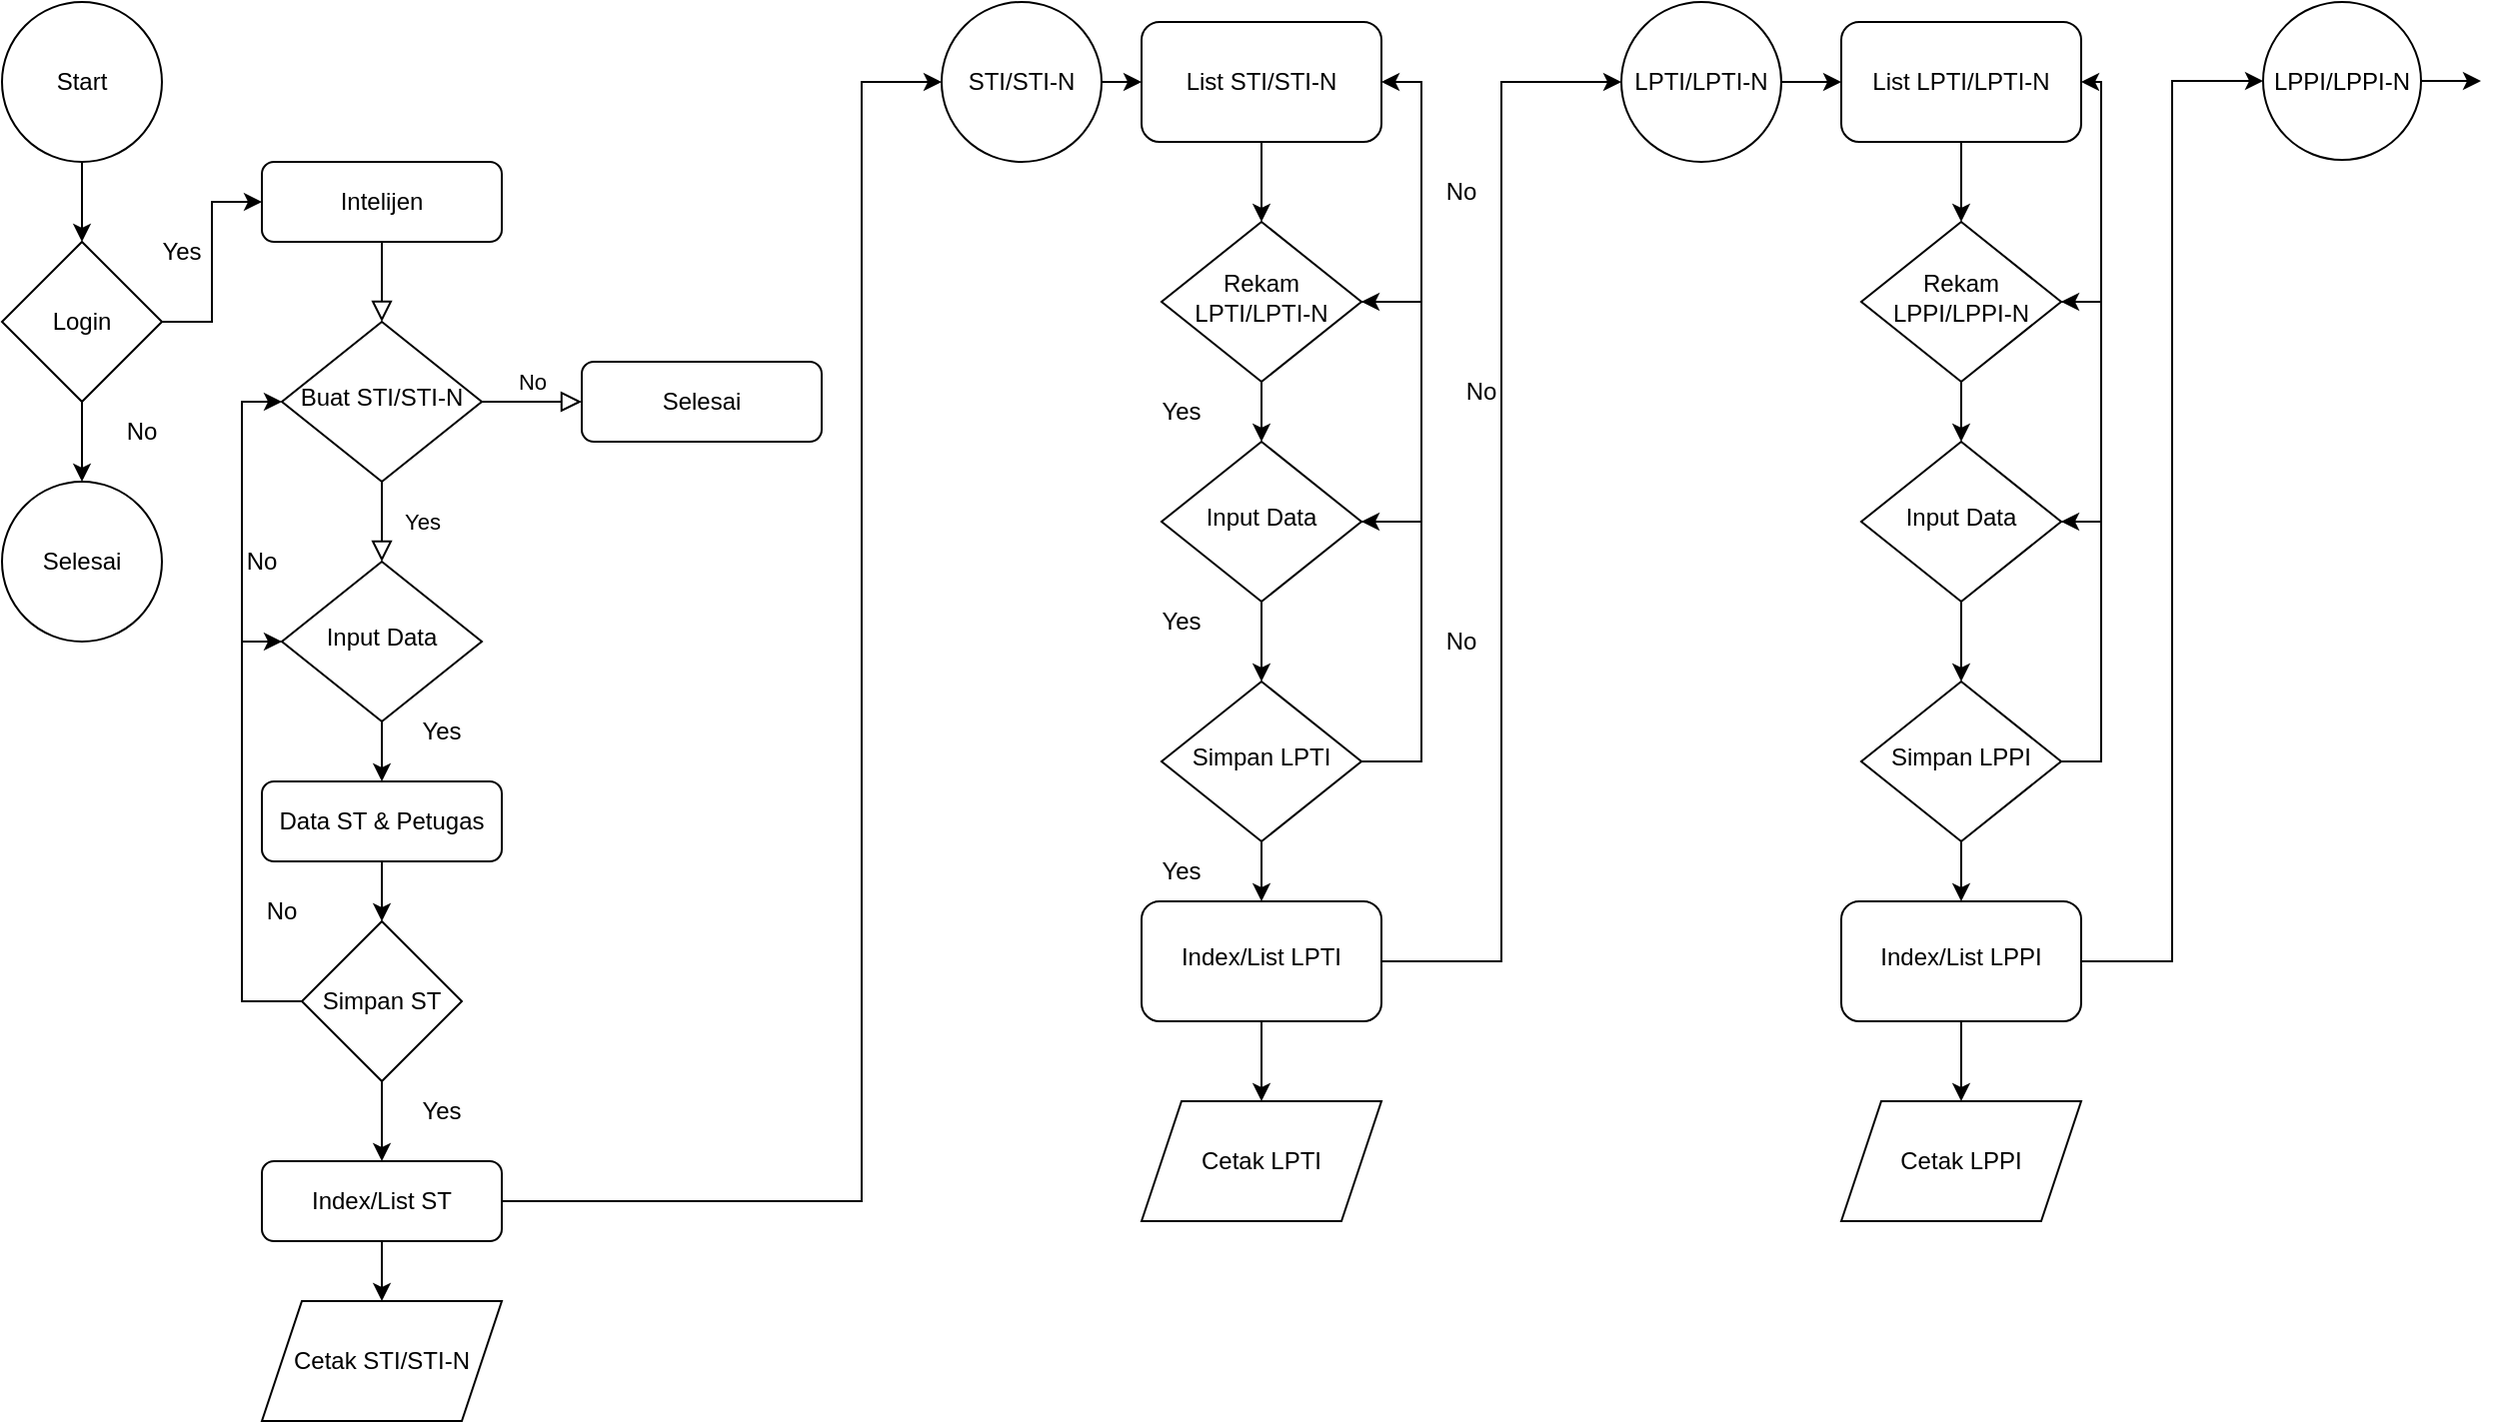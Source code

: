 <mxfile version="16.5.2" type="github">
  <diagram id="C5RBs43oDa-KdzZeNtuy" name="Page-1">
    <mxGraphModel dx="1038" dy="547" grid="1" gridSize="10" guides="1" tooltips="1" connect="1" arrows="1" fold="1" page="1" pageScale="1" pageWidth="827" pageHeight="1169" math="0" shadow="0">
      <root>
        <mxCell id="WIyWlLk6GJQsqaUBKTNV-0" />
        <mxCell id="WIyWlLk6GJQsqaUBKTNV-1" parent="WIyWlLk6GJQsqaUBKTNV-0" />
        <mxCell id="WIyWlLk6GJQsqaUBKTNV-2" value="" style="rounded=0;html=1;jettySize=auto;orthogonalLoop=1;fontSize=11;endArrow=block;endFill=0;endSize=8;strokeWidth=1;shadow=0;labelBackgroundColor=none;edgeStyle=orthogonalEdgeStyle;" parent="WIyWlLk6GJQsqaUBKTNV-1" source="WIyWlLk6GJQsqaUBKTNV-3" target="WIyWlLk6GJQsqaUBKTNV-6" edge="1">
          <mxGeometry relative="1" as="geometry" />
        </mxCell>
        <mxCell id="WIyWlLk6GJQsqaUBKTNV-3" value="Intelijen" style="rounded=1;whiteSpace=wrap;html=1;fontSize=12;glass=0;strokeWidth=1;shadow=0;" parent="WIyWlLk6GJQsqaUBKTNV-1" vertex="1">
          <mxGeometry x="160" y="90" width="120" height="40" as="geometry" />
        </mxCell>
        <mxCell id="WIyWlLk6GJQsqaUBKTNV-4" value="Yes" style="rounded=0;html=1;jettySize=auto;orthogonalLoop=1;fontSize=11;endArrow=block;endFill=0;endSize=8;strokeWidth=1;shadow=0;labelBackgroundColor=none;edgeStyle=orthogonalEdgeStyle;" parent="WIyWlLk6GJQsqaUBKTNV-1" source="WIyWlLk6GJQsqaUBKTNV-6" target="WIyWlLk6GJQsqaUBKTNV-10" edge="1">
          <mxGeometry y="20" relative="1" as="geometry">
            <mxPoint as="offset" />
          </mxGeometry>
        </mxCell>
        <mxCell id="WIyWlLk6GJQsqaUBKTNV-5" value="No" style="edgeStyle=orthogonalEdgeStyle;rounded=0;html=1;jettySize=auto;orthogonalLoop=1;fontSize=11;endArrow=block;endFill=0;endSize=8;strokeWidth=1;shadow=0;labelBackgroundColor=none;" parent="WIyWlLk6GJQsqaUBKTNV-1" source="WIyWlLk6GJQsqaUBKTNV-6" target="WIyWlLk6GJQsqaUBKTNV-7" edge="1">
          <mxGeometry y="10" relative="1" as="geometry">
            <mxPoint as="offset" />
          </mxGeometry>
        </mxCell>
        <mxCell id="WIyWlLk6GJQsqaUBKTNV-6" value="Buat STI/STI-N" style="rhombus;whiteSpace=wrap;html=1;shadow=0;fontFamily=Helvetica;fontSize=12;align=center;strokeWidth=1;spacing=6;spacingTop=-4;" parent="WIyWlLk6GJQsqaUBKTNV-1" vertex="1">
          <mxGeometry x="170" y="170" width="100" height="80" as="geometry" />
        </mxCell>
        <mxCell id="WIyWlLk6GJQsqaUBKTNV-7" value="Selesai" style="rounded=1;whiteSpace=wrap;html=1;fontSize=12;glass=0;strokeWidth=1;shadow=0;" parent="WIyWlLk6GJQsqaUBKTNV-1" vertex="1">
          <mxGeometry x="320" y="190" width="120" height="40" as="geometry" />
        </mxCell>
        <mxCell id="fnlOzHqq1vUDck9NBwXH-1" style="edgeStyle=orthogonalEdgeStyle;rounded=0;orthogonalLoop=1;jettySize=auto;html=1;exitX=0.5;exitY=1;exitDx=0;exitDy=0;entryX=0.5;entryY=0;entryDx=0;entryDy=0;" edge="1" parent="WIyWlLk6GJQsqaUBKTNV-1" source="WIyWlLk6GJQsqaUBKTNV-10" target="WIyWlLk6GJQsqaUBKTNV-11">
          <mxGeometry relative="1" as="geometry" />
        </mxCell>
        <mxCell id="fnlOzHqq1vUDck9NBwXH-23" style="edgeStyle=orthogonalEdgeStyle;rounded=0;orthogonalLoop=1;jettySize=auto;html=1;entryX=0;entryY=0.5;entryDx=0;entryDy=0;" edge="1" parent="WIyWlLk6GJQsqaUBKTNV-1" source="WIyWlLk6GJQsqaUBKTNV-10" target="WIyWlLk6GJQsqaUBKTNV-6">
          <mxGeometry relative="1" as="geometry">
            <Array as="points">
              <mxPoint x="150" y="330" />
              <mxPoint x="150" y="210" />
            </Array>
          </mxGeometry>
        </mxCell>
        <mxCell id="WIyWlLk6GJQsqaUBKTNV-10" value="Input Data" style="rhombus;whiteSpace=wrap;html=1;shadow=0;fontFamily=Helvetica;fontSize=12;align=center;strokeWidth=1;spacing=6;spacingTop=-4;" parent="WIyWlLk6GJQsqaUBKTNV-1" vertex="1">
          <mxGeometry x="170" y="290" width="100" height="80" as="geometry" />
        </mxCell>
        <mxCell id="fnlOzHqq1vUDck9NBwXH-17" style="edgeStyle=orthogonalEdgeStyle;rounded=0;orthogonalLoop=1;jettySize=auto;html=1;exitX=0.5;exitY=1;exitDx=0;exitDy=0;entryX=0.5;entryY=0;entryDx=0;entryDy=0;" edge="1" parent="WIyWlLk6GJQsqaUBKTNV-1" source="WIyWlLk6GJQsqaUBKTNV-11" target="fnlOzHqq1vUDck9NBwXH-16">
          <mxGeometry relative="1" as="geometry" />
        </mxCell>
        <mxCell id="WIyWlLk6GJQsqaUBKTNV-11" value="Data ST &amp;amp; Petugas" style="rounded=1;whiteSpace=wrap;html=1;fontSize=12;glass=0;strokeWidth=1;shadow=0;" parent="WIyWlLk6GJQsqaUBKTNV-1" vertex="1">
          <mxGeometry x="160" y="400" width="120" height="40" as="geometry" />
        </mxCell>
        <mxCell id="fnlOzHqq1vUDck9NBwXH-3" style="edgeStyle=orthogonalEdgeStyle;rounded=0;orthogonalLoop=1;jettySize=auto;html=1;entryX=0.5;entryY=0;entryDx=0;entryDy=0;" edge="1" parent="WIyWlLk6GJQsqaUBKTNV-1" source="fnlOzHqq1vUDck9NBwXH-0" target="fnlOzHqq1vUDck9NBwXH-2">
          <mxGeometry relative="1" as="geometry" />
        </mxCell>
        <mxCell id="fnlOzHqq1vUDck9NBwXH-0" value="Start" style="ellipse;whiteSpace=wrap;html=1;aspect=fixed;" vertex="1" parent="WIyWlLk6GJQsqaUBKTNV-1">
          <mxGeometry x="30" y="10" width="80" height="80" as="geometry" />
        </mxCell>
        <mxCell id="fnlOzHqq1vUDck9NBwXH-4" style="edgeStyle=orthogonalEdgeStyle;rounded=0;orthogonalLoop=1;jettySize=auto;html=1;entryX=0;entryY=0.5;entryDx=0;entryDy=0;" edge="1" parent="WIyWlLk6GJQsqaUBKTNV-1" source="fnlOzHqq1vUDck9NBwXH-2" target="WIyWlLk6GJQsqaUBKTNV-3">
          <mxGeometry relative="1" as="geometry" />
        </mxCell>
        <mxCell id="fnlOzHqq1vUDck9NBwXH-13" style="edgeStyle=orthogonalEdgeStyle;rounded=0;orthogonalLoop=1;jettySize=auto;html=1;exitX=0.5;exitY=1;exitDx=0;exitDy=0;entryX=0.5;entryY=0;entryDx=0;entryDy=0;" edge="1" parent="WIyWlLk6GJQsqaUBKTNV-1" source="fnlOzHqq1vUDck9NBwXH-2" target="fnlOzHqq1vUDck9NBwXH-7">
          <mxGeometry relative="1" as="geometry" />
        </mxCell>
        <mxCell id="fnlOzHqq1vUDck9NBwXH-2" value="Login" style="rhombus;whiteSpace=wrap;html=1;" vertex="1" parent="WIyWlLk6GJQsqaUBKTNV-1">
          <mxGeometry x="30" y="130" width="80" height="80" as="geometry" />
        </mxCell>
        <mxCell id="fnlOzHqq1vUDck9NBwXH-5" value="Yes" style="text;html=1;strokeColor=none;fillColor=none;align=center;verticalAlign=middle;whiteSpace=wrap;rounded=0;" vertex="1" parent="WIyWlLk6GJQsqaUBKTNV-1">
          <mxGeometry x="90" y="120" width="60" height="30" as="geometry" />
        </mxCell>
        <mxCell id="fnlOzHqq1vUDck9NBwXH-7" value="Selesai" style="ellipse;whiteSpace=wrap;html=1;aspect=fixed;" vertex="1" parent="WIyWlLk6GJQsqaUBKTNV-1">
          <mxGeometry x="30" y="250" width="80" height="80" as="geometry" />
        </mxCell>
        <mxCell id="fnlOzHqq1vUDck9NBwXH-9" value="No" style="text;html=1;strokeColor=none;fillColor=none;align=center;verticalAlign=middle;whiteSpace=wrap;rounded=0;" vertex="1" parent="WIyWlLk6GJQsqaUBKTNV-1">
          <mxGeometry x="70" y="210" width="60" height="30" as="geometry" />
        </mxCell>
        <mxCell id="fnlOzHqq1vUDck9NBwXH-15" value="Yes" style="text;html=1;strokeColor=none;fillColor=none;align=center;verticalAlign=middle;whiteSpace=wrap;rounded=0;" vertex="1" parent="WIyWlLk6GJQsqaUBKTNV-1">
          <mxGeometry x="220" y="360" width="60" height="30" as="geometry" />
        </mxCell>
        <mxCell id="fnlOzHqq1vUDck9NBwXH-20" style="edgeStyle=orthogonalEdgeStyle;rounded=0;orthogonalLoop=1;jettySize=auto;html=1;" edge="1" parent="WIyWlLk6GJQsqaUBKTNV-1" source="fnlOzHqq1vUDck9NBwXH-16">
          <mxGeometry relative="1" as="geometry">
            <mxPoint x="220" y="590" as="targetPoint" />
          </mxGeometry>
        </mxCell>
        <mxCell id="fnlOzHqq1vUDck9NBwXH-25" style="edgeStyle=orthogonalEdgeStyle;rounded=0;orthogonalLoop=1;jettySize=auto;html=1;entryX=0;entryY=0.5;entryDx=0;entryDy=0;" edge="1" parent="WIyWlLk6GJQsqaUBKTNV-1" source="fnlOzHqq1vUDck9NBwXH-16" target="WIyWlLk6GJQsqaUBKTNV-10">
          <mxGeometry relative="1" as="geometry">
            <Array as="points">
              <mxPoint x="150" y="510" />
              <mxPoint x="150" y="330" />
            </Array>
          </mxGeometry>
        </mxCell>
        <mxCell id="fnlOzHqq1vUDck9NBwXH-16" value="Simpan ST" style="rhombus;whiteSpace=wrap;html=1;" vertex="1" parent="WIyWlLk6GJQsqaUBKTNV-1">
          <mxGeometry x="180" y="470" width="80" height="80" as="geometry" />
        </mxCell>
        <mxCell id="fnlOzHqq1vUDck9NBwXH-24" value="No" style="text;html=1;strokeColor=none;fillColor=none;align=center;verticalAlign=middle;whiteSpace=wrap;rounded=0;" vertex="1" parent="WIyWlLk6GJQsqaUBKTNV-1">
          <mxGeometry x="130" y="275" width="60" height="30" as="geometry" />
        </mxCell>
        <mxCell id="fnlOzHqq1vUDck9NBwXH-26" value="Yes" style="text;html=1;strokeColor=none;fillColor=none;align=center;verticalAlign=middle;whiteSpace=wrap;rounded=0;" vertex="1" parent="WIyWlLk6GJQsqaUBKTNV-1">
          <mxGeometry x="220" y="550" width="60" height="30" as="geometry" />
        </mxCell>
        <mxCell id="fnlOzHqq1vUDck9NBwXH-27" value="No" style="text;html=1;strokeColor=none;fillColor=none;align=center;verticalAlign=middle;whiteSpace=wrap;rounded=0;" vertex="1" parent="WIyWlLk6GJQsqaUBKTNV-1">
          <mxGeometry x="140" y="450" width="60" height="30" as="geometry" />
        </mxCell>
        <mxCell id="fnlOzHqq1vUDck9NBwXH-29" style="edgeStyle=orthogonalEdgeStyle;rounded=0;orthogonalLoop=1;jettySize=auto;html=1;entryX=0;entryY=0.5;entryDx=0;entryDy=0;" edge="1" parent="WIyWlLk6GJQsqaUBKTNV-1" source="fnlOzHqq1vUDck9NBwXH-28" target="fnlOzHqq1vUDck9NBwXH-30">
          <mxGeometry relative="1" as="geometry">
            <mxPoint x="480" y="33.6" as="targetPoint" />
            <Array as="points">
              <mxPoint x="460" y="610" />
              <mxPoint x="460" y="50" />
            </Array>
          </mxGeometry>
        </mxCell>
        <mxCell id="fnlOzHqq1vUDck9NBwXH-39" style="edgeStyle=orthogonalEdgeStyle;rounded=0;orthogonalLoop=1;jettySize=auto;html=1;exitX=0.5;exitY=1;exitDx=0;exitDy=0;entryX=0.5;entryY=0;entryDx=0;entryDy=0;" edge="1" parent="WIyWlLk6GJQsqaUBKTNV-1" source="fnlOzHqq1vUDck9NBwXH-28" target="fnlOzHqq1vUDck9NBwXH-38">
          <mxGeometry relative="1" as="geometry" />
        </mxCell>
        <mxCell id="fnlOzHqq1vUDck9NBwXH-28" value="Index/List ST" style="rounded=1;whiteSpace=wrap;html=1;fontSize=12;glass=0;strokeWidth=1;shadow=0;" vertex="1" parent="WIyWlLk6GJQsqaUBKTNV-1">
          <mxGeometry x="160" y="590" width="120" height="40" as="geometry" />
        </mxCell>
        <mxCell id="fnlOzHqq1vUDck9NBwXH-32" style="edgeStyle=orthogonalEdgeStyle;rounded=0;orthogonalLoop=1;jettySize=auto;html=1;exitX=1;exitY=0.5;exitDx=0;exitDy=0;entryX=0;entryY=0.5;entryDx=0;entryDy=0;" edge="1" parent="WIyWlLk6GJQsqaUBKTNV-1" source="fnlOzHqq1vUDck9NBwXH-30" target="fnlOzHqq1vUDck9NBwXH-31">
          <mxGeometry relative="1" as="geometry" />
        </mxCell>
        <mxCell id="fnlOzHqq1vUDck9NBwXH-30" value="STI/STI-N" style="ellipse;whiteSpace=wrap;html=1;aspect=fixed;" vertex="1" parent="WIyWlLk6GJQsqaUBKTNV-1">
          <mxGeometry x="500" y="10" width="80" height="80" as="geometry" />
        </mxCell>
        <mxCell id="fnlOzHqq1vUDck9NBwXH-35" style="edgeStyle=orthogonalEdgeStyle;rounded=0;orthogonalLoop=1;jettySize=auto;html=1;" edge="1" parent="WIyWlLk6GJQsqaUBKTNV-1" source="fnlOzHqq1vUDck9NBwXH-31" target="fnlOzHqq1vUDck9NBwXH-34">
          <mxGeometry relative="1" as="geometry" />
        </mxCell>
        <mxCell id="fnlOzHqq1vUDck9NBwXH-31" value="List STI/STI-N" style="rounded=1;whiteSpace=wrap;html=1;" vertex="1" parent="WIyWlLk6GJQsqaUBKTNV-1">
          <mxGeometry x="600" y="20" width="120" height="60" as="geometry" />
        </mxCell>
        <mxCell id="fnlOzHqq1vUDck9NBwXH-36" style="edgeStyle=orthogonalEdgeStyle;rounded=0;orthogonalLoop=1;jettySize=auto;html=1;entryX=1;entryY=0.5;entryDx=0;entryDy=0;" edge="1" parent="WIyWlLk6GJQsqaUBKTNV-1" source="fnlOzHqq1vUDck9NBwXH-34" target="fnlOzHqq1vUDck9NBwXH-31">
          <mxGeometry relative="1" as="geometry">
            <Array as="points">
              <mxPoint x="740" y="160" />
              <mxPoint x="740" y="50" />
            </Array>
          </mxGeometry>
        </mxCell>
        <mxCell id="fnlOzHqq1vUDck9NBwXH-40" style="edgeStyle=orthogonalEdgeStyle;rounded=0;orthogonalLoop=1;jettySize=auto;html=1;entryX=0.5;entryY=0;entryDx=0;entryDy=0;" edge="1" parent="WIyWlLk6GJQsqaUBKTNV-1" source="fnlOzHqq1vUDck9NBwXH-34" target="fnlOzHqq1vUDck9NBwXH-37">
          <mxGeometry relative="1" as="geometry" />
        </mxCell>
        <mxCell id="fnlOzHqq1vUDck9NBwXH-34" value="Rekam LPTI/LPTI-N" style="rhombus;whiteSpace=wrap;html=1;shadow=0;fontFamily=Helvetica;fontSize=12;align=center;strokeWidth=1;spacing=6;spacingTop=-4;" vertex="1" parent="WIyWlLk6GJQsqaUBKTNV-1">
          <mxGeometry x="610" y="120" width="100" height="80" as="geometry" />
        </mxCell>
        <mxCell id="fnlOzHqq1vUDck9NBwXH-41" style="edgeStyle=orthogonalEdgeStyle;rounded=0;orthogonalLoop=1;jettySize=auto;html=1;entryX=0.5;entryY=0;entryDx=0;entryDy=0;" edge="1" parent="WIyWlLk6GJQsqaUBKTNV-1" source="fnlOzHqq1vUDck9NBwXH-37" target="fnlOzHqq1vUDck9NBwXH-42">
          <mxGeometry relative="1" as="geometry">
            <mxPoint x="660" y="340" as="targetPoint" />
          </mxGeometry>
        </mxCell>
        <mxCell id="fnlOzHqq1vUDck9NBwXH-44" style="edgeStyle=orthogonalEdgeStyle;rounded=0;orthogonalLoop=1;jettySize=auto;html=1;entryX=1;entryY=0.5;entryDx=0;entryDy=0;" edge="1" parent="WIyWlLk6GJQsqaUBKTNV-1" source="fnlOzHqq1vUDck9NBwXH-37" target="fnlOzHqq1vUDck9NBwXH-34">
          <mxGeometry relative="1" as="geometry">
            <Array as="points">
              <mxPoint x="740" y="270" />
              <mxPoint x="740" y="160" />
            </Array>
          </mxGeometry>
        </mxCell>
        <mxCell id="fnlOzHqq1vUDck9NBwXH-37" value="Input Data" style="rhombus;whiteSpace=wrap;html=1;shadow=0;fontFamily=Helvetica;fontSize=12;align=center;strokeWidth=1;spacing=6;spacingTop=-4;" vertex="1" parent="WIyWlLk6GJQsqaUBKTNV-1">
          <mxGeometry x="610" y="230" width="100" height="80" as="geometry" />
        </mxCell>
        <mxCell id="fnlOzHqq1vUDck9NBwXH-38" value="Cetak STI/STI-N" style="shape=parallelogram;perimeter=parallelogramPerimeter;whiteSpace=wrap;html=1;fixedSize=1;" vertex="1" parent="WIyWlLk6GJQsqaUBKTNV-1">
          <mxGeometry x="160" y="660" width="120" height="60" as="geometry" />
        </mxCell>
        <mxCell id="fnlOzHqq1vUDck9NBwXH-49" value="" style="edgeStyle=orthogonalEdgeStyle;rounded=0;orthogonalLoop=1;jettySize=auto;html=1;" edge="1" parent="WIyWlLk6GJQsqaUBKTNV-1" source="fnlOzHqq1vUDck9NBwXH-42" target="fnlOzHqq1vUDck9NBwXH-48">
          <mxGeometry relative="1" as="geometry" />
        </mxCell>
        <mxCell id="fnlOzHqq1vUDck9NBwXH-50" style="edgeStyle=orthogonalEdgeStyle;rounded=0;orthogonalLoop=1;jettySize=auto;html=1;exitX=1;exitY=0.5;exitDx=0;exitDy=0;entryX=1;entryY=0.5;entryDx=0;entryDy=0;" edge="1" parent="WIyWlLk6GJQsqaUBKTNV-1" source="fnlOzHqq1vUDck9NBwXH-42" target="fnlOzHqq1vUDck9NBwXH-37">
          <mxGeometry relative="1" as="geometry">
            <Array as="points">
              <mxPoint x="740" y="390" />
              <mxPoint x="740" y="270" />
            </Array>
          </mxGeometry>
        </mxCell>
        <mxCell id="fnlOzHqq1vUDck9NBwXH-42" value="Simpan LPTI" style="rhombus;whiteSpace=wrap;html=1;shadow=0;fontFamily=Helvetica;fontSize=12;align=center;strokeWidth=1;spacing=6;spacingTop=-4;" vertex="1" parent="WIyWlLk6GJQsqaUBKTNV-1">
          <mxGeometry x="610" y="350" width="100" height="80" as="geometry" />
        </mxCell>
        <mxCell id="fnlOzHqq1vUDck9NBwXH-58" style="edgeStyle=orthogonalEdgeStyle;rounded=0;orthogonalLoop=1;jettySize=auto;html=1;" edge="1" parent="WIyWlLk6GJQsqaUBKTNV-1" source="fnlOzHqq1vUDck9NBwXH-48">
          <mxGeometry relative="1" as="geometry">
            <mxPoint x="660" y="560" as="targetPoint" />
          </mxGeometry>
        </mxCell>
        <mxCell id="fnlOzHqq1vUDck9NBwXH-60" style="edgeStyle=orthogonalEdgeStyle;rounded=0;orthogonalLoop=1;jettySize=auto;html=1;entryX=0;entryY=0.5;entryDx=0;entryDy=0;" edge="1" parent="WIyWlLk6GJQsqaUBKTNV-1" source="fnlOzHqq1vUDck9NBwXH-48" target="fnlOzHqq1vUDck9NBwXH-61">
          <mxGeometry relative="1" as="geometry">
            <mxPoint x="820" y="60" as="targetPoint" />
          </mxGeometry>
        </mxCell>
        <mxCell id="fnlOzHqq1vUDck9NBwXH-48" value="Index/List LPTI" style="rounded=1;whiteSpace=wrap;html=1;shadow=0;strokeWidth=1;spacing=6;spacingTop=-4;" vertex="1" parent="WIyWlLk6GJQsqaUBKTNV-1">
          <mxGeometry x="600" y="460" width="120" height="60" as="geometry" />
        </mxCell>
        <mxCell id="fnlOzHqq1vUDck9NBwXH-51" value="Yes" style="text;html=1;strokeColor=none;fillColor=none;align=center;verticalAlign=middle;whiteSpace=wrap;rounded=0;" vertex="1" parent="WIyWlLk6GJQsqaUBKTNV-1">
          <mxGeometry x="590" y="200" width="60" height="30" as="geometry" />
        </mxCell>
        <mxCell id="fnlOzHqq1vUDck9NBwXH-52" value="Yes" style="text;html=1;strokeColor=none;fillColor=none;align=center;verticalAlign=middle;whiteSpace=wrap;rounded=0;" vertex="1" parent="WIyWlLk6GJQsqaUBKTNV-1">
          <mxGeometry x="590" y="305" width="60" height="30" as="geometry" />
        </mxCell>
        <mxCell id="fnlOzHqq1vUDck9NBwXH-53" value="Yes" style="text;html=1;strokeColor=none;fillColor=none;align=center;verticalAlign=middle;whiteSpace=wrap;rounded=0;" vertex="1" parent="WIyWlLk6GJQsqaUBKTNV-1">
          <mxGeometry x="590" y="430" width="60" height="30" as="geometry" />
        </mxCell>
        <mxCell id="fnlOzHqq1vUDck9NBwXH-54" value="No" style="text;html=1;strokeColor=none;fillColor=none;align=center;verticalAlign=middle;whiteSpace=wrap;rounded=0;" vertex="1" parent="WIyWlLk6GJQsqaUBKTNV-1">
          <mxGeometry x="730" y="315" width="60" height="30" as="geometry" />
        </mxCell>
        <mxCell id="fnlOzHqq1vUDck9NBwXH-55" value="No" style="text;html=1;strokeColor=none;fillColor=none;align=center;verticalAlign=middle;whiteSpace=wrap;rounded=0;" vertex="1" parent="WIyWlLk6GJQsqaUBKTNV-1">
          <mxGeometry x="740" y="190" width="60" height="30" as="geometry" />
        </mxCell>
        <mxCell id="fnlOzHqq1vUDck9NBwXH-56" value="No" style="text;html=1;strokeColor=none;fillColor=none;align=center;verticalAlign=middle;whiteSpace=wrap;rounded=0;" vertex="1" parent="WIyWlLk6GJQsqaUBKTNV-1">
          <mxGeometry x="730" y="90" width="60" height="30" as="geometry" />
        </mxCell>
        <mxCell id="fnlOzHqq1vUDck9NBwXH-59" value="Cetak LPTI" style="shape=parallelogram;perimeter=parallelogramPerimeter;whiteSpace=wrap;html=1;fixedSize=1;" vertex="1" parent="WIyWlLk6GJQsqaUBKTNV-1">
          <mxGeometry x="600" y="560" width="120" height="60" as="geometry" />
        </mxCell>
        <mxCell id="fnlOzHqq1vUDck9NBwXH-76" style="edgeStyle=orthogonalEdgeStyle;rounded=0;orthogonalLoop=1;jettySize=auto;html=1;exitX=1;exitY=0.5;exitDx=0;exitDy=0;entryX=0;entryY=0.5;entryDx=0;entryDy=0;" edge="1" parent="WIyWlLk6GJQsqaUBKTNV-1" source="fnlOzHqq1vUDck9NBwXH-61" target="fnlOzHqq1vUDck9NBwXH-62">
          <mxGeometry relative="1" as="geometry" />
        </mxCell>
        <mxCell id="fnlOzHqq1vUDck9NBwXH-61" value="LPTI/LPTI-N" style="ellipse;whiteSpace=wrap;html=1;aspect=fixed;" vertex="1" parent="WIyWlLk6GJQsqaUBKTNV-1">
          <mxGeometry x="840" y="10" width="80" height="80" as="geometry" />
        </mxCell>
        <mxCell id="fnlOzHqq1vUDck9NBwXH-68" style="edgeStyle=orthogonalEdgeStyle;rounded=0;orthogonalLoop=1;jettySize=auto;html=1;" edge="1" parent="WIyWlLk6GJQsqaUBKTNV-1" source="fnlOzHqq1vUDck9NBwXH-62" target="fnlOzHqq1vUDck9NBwXH-63">
          <mxGeometry relative="1" as="geometry" />
        </mxCell>
        <mxCell id="fnlOzHqq1vUDck9NBwXH-62" value="List LPTI/LPTI-N" style="rounded=1;whiteSpace=wrap;html=1;" vertex="1" parent="WIyWlLk6GJQsqaUBKTNV-1">
          <mxGeometry x="950" y="20" width="120" height="60" as="geometry" />
        </mxCell>
        <mxCell id="fnlOzHqq1vUDck9NBwXH-69" style="edgeStyle=orthogonalEdgeStyle;rounded=0;orthogonalLoop=1;jettySize=auto;html=1;exitX=0.5;exitY=1;exitDx=0;exitDy=0;" edge="1" parent="WIyWlLk6GJQsqaUBKTNV-1" source="fnlOzHqq1vUDck9NBwXH-63" target="fnlOzHqq1vUDck9NBwXH-64">
          <mxGeometry relative="1" as="geometry" />
        </mxCell>
        <mxCell id="fnlOzHqq1vUDck9NBwXH-73" style="edgeStyle=orthogonalEdgeStyle;rounded=0;orthogonalLoop=1;jettySize=auto;html=1;exitX=1;exitY=0.5;exitDx=0;exitDy=0;entryX=1;entryY=0.5;entryDx=0;entryDy=0;" edge="1" parent="WIyWlLk6GJQsqaUBKTNV-1" source="fnlOzHqq1vUDck9NBwXH-63" target="fnlOzHqq1vUDck9NBwXH-62">
          <mxGeometry relative="1" as="geometry" />
        </mxCell>
        <mxCell id="fnlOzHqq1vUDck9NBwXH-63" value="Rekam LPPI/LPPI-N" style="rhombus;whiteSpace=wrap;html=1;shadow=0;fontFamily=Helvetica;fontSize=12;align=center;strokeWidth=1;spacing=6;spacingTop=-4;" vertex="1" parent="WIyWlLk6GJQsqaUBKTNV-1">
          <mxGeometry x="960" y="120" width="100" height="80" as="geometry" />
        </mxCell>
        <mxCell id="fnlOzHqq1vUDck9NBwXH-70" style="edgeStyle=orthogonalEdgeStyle;rounded=0;orthogonalLoop=1;jettySize=auto;html=1;exitX=0.5;exitY=1;exitDx=0;exitDy=0;entryX=0.5;entryY=0;entryDx=0;entryDy=0;" edge="1" parent="WIyWlLk6GJQsqaUBKTNV-1" source="fnlOzHqq1vUDck9NBwXH-64" target="fnlOzHqq1vUDck9NBwXH-65">
          <mxGeometry relative="1" as="geometry" />
        </mxCell>
        <mxCell id="fnlOzHqq1vUDck9NBwXH-74" style="edgeStyle=orthogonalEdgeStyle;rounded=0;orthogonalLoop=1;jettySize=auto;html=1;exitX=1;exitY=0.5;exitDx=0;exitDy=0;" edge="1" parent="WIyWlLk6GJQsqaUBKTNV-1" source="fnlOzHqq1vUDck9NBwXH-64">
          <mxGeometry relative="1" as="geometry">
            <mxPoint x="1060" y="160" as="targetPoint" />
            <Array as="points">
              <mxPoint x="1080" y="270" />
              <mxPoint x="1080" y="160" />
            </Array>
          </mxGeometry>
        </mxCell>
        <mxCell id="fnlOzHqq1vUDck9NBwXH-64" value="Input Data" style="rhombus;whiteSpace=wrap;html=1;shadow=0;fontFamily=Helvetica;fontSize=12;align=center;strokeWidth=1;spacing=6;spacingTop=-4;" vertex="1" parent="WIyWlLk6GJQsqaUBKTNV-1">
          <mxGeometry x="960" y="230" width="100" height="80" as="geometry" />
        </mxCell>
        <mxCell id="fnlOzHqq1vUDck9NBwXH-71" style="edgeStyle=orthogonalEdgeStyle;rounded=0;orthogonalLoop=1;jettySize=auto;html=1;exitX=0.5;exitY=1;exitDx=0;exitDy=0;entryX=0.5;entryY=0;entryDx=0;entryDy=0;" edge="1" parent="WIyWlLk6GJQsqaUBKTNV-1" source="fnlOzHqq1vUDck9NBwXH-65" target="fnlOzHqq1vUDck9NBwXH-66">
          <mxGeometry relative="1" as="geometry" />
        </mxCell>
        <mxCell id="fnlOzHqq1vUDck9NBwXH-75" style="edgeStyle=orthogonalEdgeStyle;rounded=0;orthogonalLoop=1;jettySize=auto;html=1;exitX=1;exitY=0.5;exitDx=0;exitDy=0;entryX=1;entryY=0.5;entryDx=0;entryDy=0;" edge="1" parent="WIyWlLk6GJQsqaUBKTNV-1" source="fnlOzHqq1vUDck9NBwXH-65" target="fnlOzHqq1vUDck9NBwXH-64">
          <mxGeometry relative="1" as="geometry" />
        </mxCell>
        <mxCell id="fnlOzHqq1vUDck9NBwXH-65" value="Simpan LPPI" style="rhombus;whiteSpace=wrap;html=1;shadow=0;fontFamily=Helvetica;fontSize=12;align=center;strokeWidth=1;spacing=6;spacingTop=-4;" vertex="1" parent="WIyWlLk6GJQsqaUBKTNV-1">
          <mxGeometry x="960" y="350" width="100" height="80" as="geometry" />
        </mxCell>
        <mxCell id="fnlOzHqq1vUDck9NBwXH-72" style="edgeStyle=orthogonalEdgeStyle;rounded=0;orthogonalLoop=1;jettySize=auto;html=1;exitX=0.5;exitY=1;exitDx=0;exitDy=0;" edge="1" parent="WIyWlLk6GJQsqaUBKTNV-1" source="fnlOzHqq1vUDck9NBwXH-66" target="fnlOzHqq1vUDck9NBwXH-67">
          <mxGeometry relative="1" as="geometry" />
        </mxCell>
        <mxCell id="fnlOzHqq1vUDck9NBwXH-77" style="edgeStyle=orthogonalEdgeStyle;rounded=0;orthogonalLoop=1;jettySize=auto;html=1;exitX=1;exitY=0.5;exitDx=0;exitDy=0;entryX=0;entryY=0.5;entryDx=0;entryDy=0;" edge="1" parent="WIyWlLk6GJQsqaUBKTNV-1" source="fnlOzHqq1vUDck9NBwXH-66" target="fnlOzHqq1vUDck9NBwXH-78">
          <mxGeometry relative="1" as="geometry">
            <mxPoint x="1180" y="40" as="targetPoint" />
          </mxGeometry>
        </mxCell>
        <mxCell id="fnlOzHqq1vUDck9NBwXH-66" value="Index/List LPPI" style="rounded=1;whiteSpace=wrap;html=1;shadow=0;strokeWidth=1;spacing=6;spacingTop=-4;" vertex="1" parent="WIyWlLk6GJQsqaUBKTNV-1">
          <mxGeometry x="950" y="460" width="120" height="60" as="geometry" />
        </mxCell>
        <mxCell id="fnlOzHqq1vUDck9NBwXH-67" value="Cetak LPPI" style="shape=parallelogram;perimeter=parallelogramPerimeter;whiteSpace=wrap;html=1;fixedSize=1;" vertex="1" parent="WIyWlLk6GJQsqaUBKTNV-1">
          <mxGeometry x="950" y="560" width="120" height="60" as="geometry" />
        </mxCell>
        <mxCell id="fnlOzHqq1vUDck9NBwXH-79" style="edgeStyle=orthogonalEdgeStyle;rounded=0;orthogonalLoop=1;jettySize=auto;html=1;" edge="1" parent="WIyWlLk6GJQsqaUBKTNV-1" source="fnlOzHqq1vUDck9NBwXH-78">
          <mxGeometry relative="1" as="geometry">
            <mxPoint x="1270" y="49.5" as="targetPoint" />
          </mxGeometry>
        </mxCell>
        <mxCell id="fnlOzHqq1vUDck9NBwXH-78" value="LPPI/LPPI-N" style="ellipse;whiteSpace=wrap;html=1;aspect=fixed;" vertex="1" parent="WIyWlLk6GJQsqaUBKTNV-1">
          <mxGeometry x="1161" y="10" width="79" height="79" as="geometry" />
        </mxCell>
      </root>
    </mxGraphModel>
  </diagram>
</mxfile>
